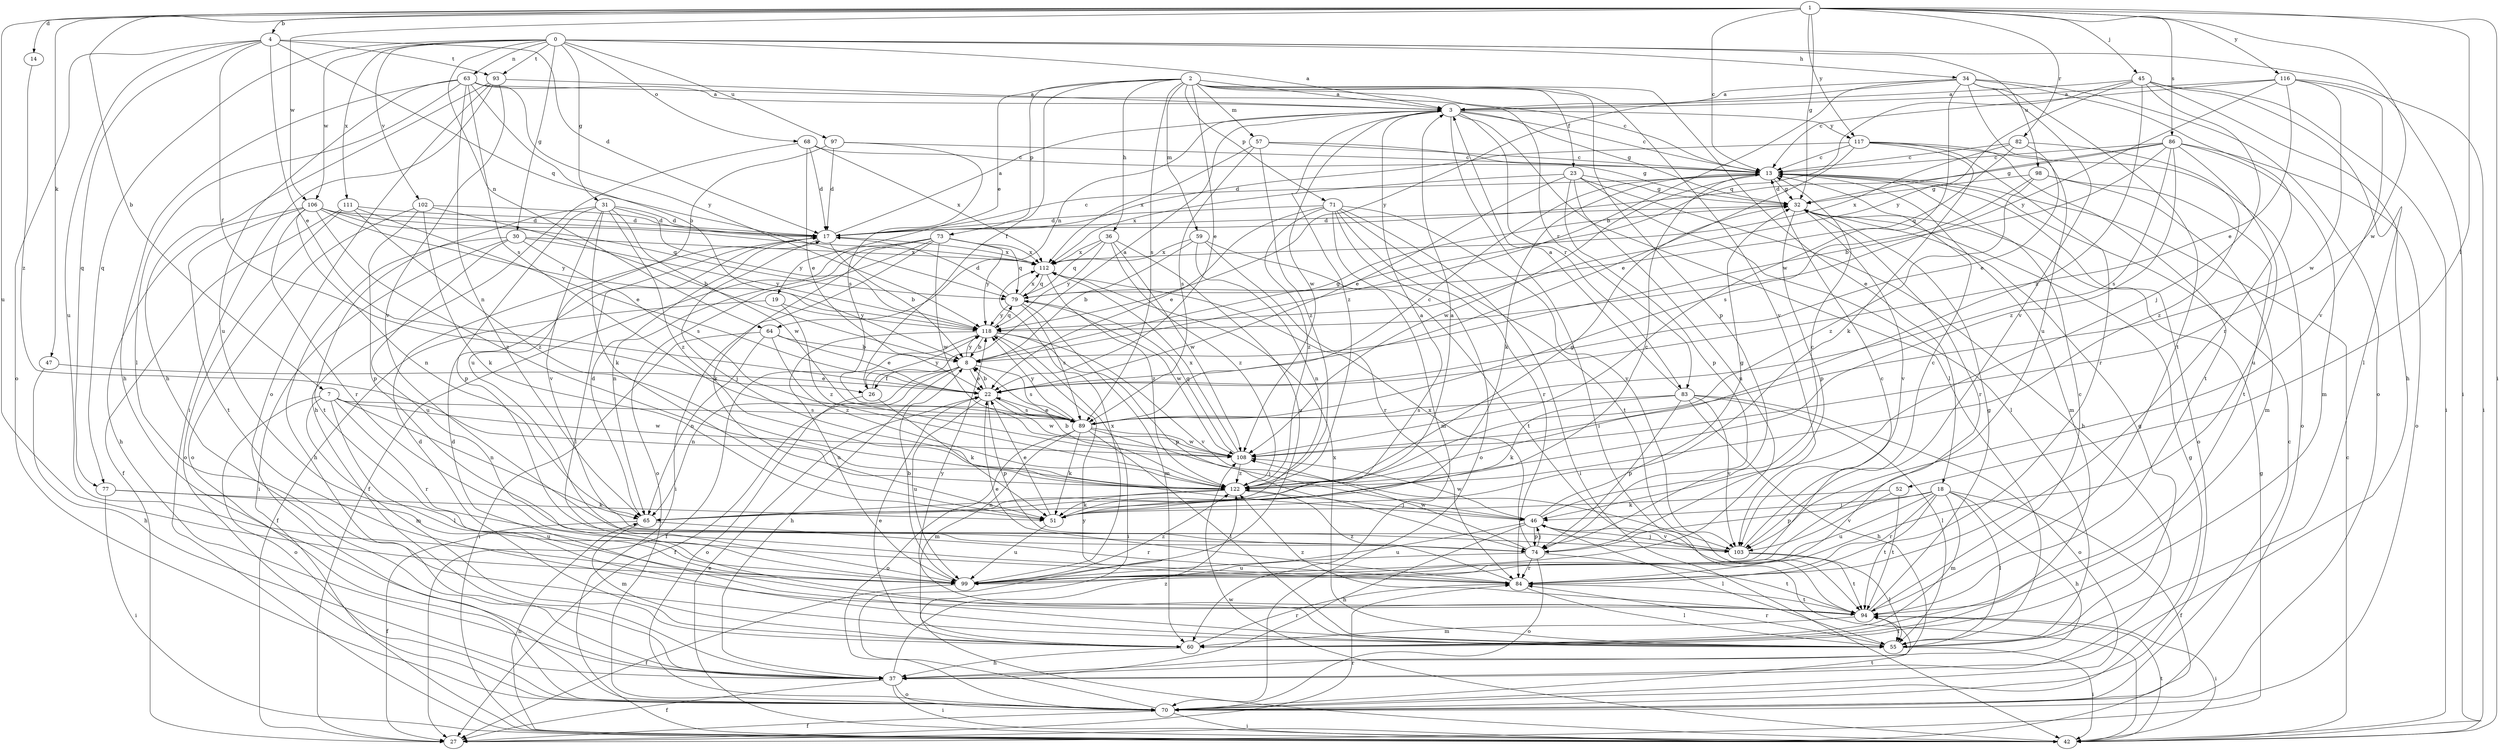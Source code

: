 strict digraph  {
0;
1;
2;
3;
4;
7;
8;
13;
14;
17;
18;
19;
22;
23;
26;
27;
30;
31;
32;
34;
36;
37;
42;
45;
46;
47;
51;
52;
55;
57;
59;
60;
63;
64;
65;
68;
70;
71;
73;
74;
77;
79;
82;
83;
84;
86;
89;
93;
94;
97;
98;
99;
102;
103;
106;
108;
111;
112;
116;
117;
118;
122;
0 -> 3  [label=a];
0 -> 30  [label=g];
0 -> 31  [label=g];
0 -> 34  [label=h];
0 -> 42  [label=i];
0 -> 63  [label=n];
0 -> 64  [label=n];
0 -> 68  [label=o];
0 -> 77  [label=q];
0 -> 93  [label=t];
0 -> 97  [label=u];
0 -> 98  [label=u];
0 -> 102  [label=v];
0 -> 106  [label=w];
0 -> 111  [label=x];
1 -> 4  [label=b];
1 -> 7  [label=b];
1 -> 13  [label=c];
1 -> 14  [label=d];
1 -> 32  [label=g];
1 -> 42  [label=i];
1 -> 45  [label=j];
1 -> 47  [label=k];
1 -> 52  [label=l];
1 -> 82  [label=r];
1 -> 86  [label=s];
1 -> 99  [label=u];
1 -> 106  [label=w];
1 -> 108  [label=w];
1 -> 116  [label=y];
1 -> 117  [label=y];
2 -> 3  [label=a];
2 -> 18  [label=e];
2 -> 19  [label=e];
2 -> 22  [label=e];
2 -> 23  [label=f];
2 -> 26  [label=f];
2 -> 36  [label=h];
2 -> 57  [label=m];
2 -> 59  [label=m];
2 -> 71  [label=p];
2 -> 73  [label=p];
2 -> 74  [label=p];
2 -> 83  [label=r];
2 -> 89  [label=s];
2 -> 103  [label=v];
3 -> 13  [label=c];
3 -> 32  [label=g];
3 -> 42  [label=i];
3 -> 55  [label=l];
3 -> 64  [label=n];
3 -> 83  [label=r];
3 -> 108  [label=w];
3 -> 117  [label=y];
3 -> 122  [label=z];
4 -> 17  [label=d];
4 -> 22  [label=e];
4 -> 26  [label=f];
4 -> 70  [label=o];
4 -> 77  [label=q];
4 -> 79  [label=q];
4 -> 93  [label=t];
4 -> 99  [label=u];
7 -> 55  [label=l];
7 -> 60  [label=m];
7 -> 65  [label=n];
7 -> 70  [label=o];
7 -> 84  [label=r];
7 -> 89  [label=s];
7 -> 108  [label=w];
8 -> 22  [label=e];
8 -> 26  [label=f];
8 -> 27  [label=f];
8 -> 32  [label=g];
8 -> 37  [label=h];
8 -> 65  [label=n];
8 -> 89  [label=s];
8 -> 118  [label=y];
13 -> 32  [label=g];
13 -> 51  [label=k];
13 -> 60  [label=m];
13 -> 70  [label=o];
13 -> 108  [label=w];
14 -> 122  [label=z];
17 -> 3  [label=a];
17 -> 8  [label=b];
17 -> 13  [label=c];
17 -> 46  [label=j];
17 -> 55  [label=l];
17 -> 112  [label=x];
18 -> 27  [label=f];
18 -> 37  [label=h];
18 -> 46  [label=j];
18 -> 55  [label=l];
18 -> 60  [label=m];
18 -> 74  [label=p];
18 -> 84  [label=r];
18 -> 94  [label=t];
18 -> 99  [label=u];
19 -> 27  [label=f];
19 -> 118  [label=y];
19 -> 122  [label=z];
22 -> 8  [label=b];
22 -> 74  [label=p];
22 -> 89  [label=s];
22 -> 99  [label=u];
22 -> 108  [label=w];
23 -> 22  [label=e];
23 -> 32  [label=g];
23 -> 37  [label=h];
23 -> 55  [label=l];
23 -> 74  [label=p];
23 -> 99  [label=u];
23 -> 112  [label=x];
26 -> 3  [label=a];
26 -> 51  [label=k];
26 -> 70  [label=o];
26 -> 118  [label=y];
27 -> 32  [label=g];
27 -> 84  [label=r];
30 -> 37  [label=h];
30 -> 42  [label=i];
30 -> 89  [label=s];
30 -> 99  [label=u];
30 -> 112  [label=x];
30 -> 118  [label=y];
31 -> 17  [label=d];
31 -> 51  [label=k];
31 -> 74  [label=p];
31 -> 94  [label=t];
31 -> 103  [label=v];
31 -> 108  [label=w];
31 -> 118  [label=y];
31 -> 122  [label=z];
32 -> 17  [label=d];
32 -> 74  [label=p];
32 -> 84  [label=r];
32 -> 103  [label=v];
34 -> 3  [label=a];
34 -> 8  [label=b];
34 -> 70  [label=o];
34 -> 84  [label=r];
34 -> 94  [label=t];
34 -> 99  [label=u];
34 -> 103  [label=v];
34 -> 108  [label=w];
34 -> 118  [label=y];
36 -> 79  [label=q];
36 -> 99  [label=u];
36 -> 108  [label=w];
36 -> 112  [label=x];
36 -> 118  [label=y];
36 -> 122  [label=z];
37 -> 27  [label=f];
37 -> 42  [label=i];
37 -> 70  [label=o];
37 -> 122  [label=z];
42 -> 13  [label=c];
42 -> 22  [label=e];
42 -> 65  [label=n];
42 -> 94  [label=t];
42 -> 108  [label=w];
45 -> 3  [label=a];
45 -> 37  [label=h];
45 -> 42  [label=i];
45 -> 46  [label=j];
45 -> 55  [label=l];
45 -> 79  [label=q];
45 -> 118  [label=y];
45 -> 122  [label=z];
46 -> 13  [label=c];
46 -> 32  [label=g];
46 -> 37  [label=h];
46 -> 55  [label=l];
46 -> 74  [label=p];
46 -> 99  [label=u];
46 -> 103  [label=v];
46 -> 108  [label=w];
47 -> 22  [label=e];
47 -> 37  [label=h];
51 -> 3  [label=a];
51 -> 22  [label=e];
51 -> 99  [label=u];
52 -> 51  [label=k];
52 -> 94  [label=t];
52 -> 103  [label=v];
55 -> 17  [label=d];
55 -> 32  [label=g];
55 -> 42  [label=i];
55 -> 84  [label=r];
55 -> 112  [label=x];
57 -> 13  [label=c];
57 -> 32  [label=g];
57 -> 89  [label=s];
57 -> 112  [label=x];
57 -> 122  [label=z];
59 -> 8  [label=b];
59 -> 65  [label=n];
59 -> 84  [label=r];
59 -> 94  [label=t];
59 -> 112  [label=x];
60 -> 17  [label=d];
60 -> 22  [label=e];
60 -> 37  [label=h];
60 -> 84  [label=r];
63 -> 3  [label=a];
63 -> 8  [label=b];
63 -> 13  [label=c];
63 -> 37  [label=h];
63 -> 55  [label=l];
63 -> 65  [label=n];
63 -> 89  [label=s];
63 -> 99  [label=u];
63 -> 118  [label=y];
64 -> 8  [label=b];
64 -> 22  [label=e];
64 -> 42  [label=i];
64 -> 65  [label=n];
64 -> 122  [label=z];
65 -> 3  [label=a];
65 -> 13  [label=c];
65 -> 17  [label=d];
65 -> 27  [label=f];
65 -> 60  [label=m];
65 -> 84  [label=r];
68 -> 13  [label=c];
68 -> 17  [label=d];
68 -> 22  [label=e];
68 -> 37  [label=h];
68 -> 112  [label=x];
70 -> 13  [label=c];
70 -> 27  [label=f];
70 -> 32  [label=g];
70 -> 42  [label=i];
70 -> 94  [label=t];
70 -> 118  [label=y];
71 -> 17  [label=d];
71 -> 22  [label=e];
71 -> 42  [label=i];
71 -> 60  [label=m];
71 -> 70  [label=o];
71 -> 84  [label=r];
71 -> 94  [label=t];
71 -> 103  [label=v];
71 -> 122  [label=z];
73 -> 27  [label=f];
73 -> 42  [label=i];
73 -> 51  [label=k];
73 -> 65  [label=n];
73 -> 70  [label=o];
73 -> 79  [label=q];
73 -> 108  [label=w];
73 -> 112  [label=x];
73 -> 118  [label=y];
74 -> 46  [label=j];
74 -> 70  [label=o];
74 -> 84  [label=r];
74 -> 94  [label=t];
74 -> 99  [label=u];
74 -> 108  [label=w];
74 -> 112  [label=x];
77 -> 42  [label=i];
77 -> 51  [label=k];
77 -> 99  [label=u];
79 -> 17  [label=d];
79 -> 60  [label=m];
79 -> 89  [label=s];
79 -> 108  [label=w];
79 -> 112  [label=x];
79 -> 118  [label=y];
82 -> 13  [label=c];
82 -> 22  [label=e];
82 -> 79  [label=q];
82 -> 112  [label=x];
82 -> 122  [label=z];
83 -> 3  [label=a];
83 -> 37  [label=h];
83 -> 51  [label=k];
83 -> 55  [label=l];
83 -> 70  [label=o];
83 -> 74  [label=p];
83 -> 89  [label=s];
83 -> 103  [label=v];
84 -> 22  [label=e];
84 -> 55  [label=l];
84 -> 94  [label=t];
84 -> 122  [label=z];
86 -> 8  [label=b];
86 -> 13  [label=c];
86 -> 17  [label=d];
86 -> 32  [label=g];
86 -> 60  [label=m];
86 -> 70  [label=o];
86 -> 89  [label=s];
86 -> 99  [label=u];
86 -> 122  [label=z];
89 -> 13  [label=c];
89 -> 22  [label=e];
89 -> 46  [label=j];
89 -> 51  [label=k];
89 -> 55  [label=l];
89 -> 60  [label=m];
89 -> 70  [label=o];
89 -> 108  [label=w];
89 -> 118  [label=y];
93 -> 3  [label=a];
93 -> 37  [label=h];
93 -> 42  [label=i];
93 -> 70  [label=o];
93 -> 103  [label=v];
94 -> 13  [label=c];
94 -> 32  [label=g];
94 -> 42  [label=i];
94 -> 55  [label=l];
94 -> 60  [label=m];
94 -> 118  [label=y];
94 -> 122  [label=z];
97 -> 13  [label=c];
97 -> 17  [label=d];
97 -> 89  [label=s];
97 -> 99  [label=u];
98 -> 32  [label=g];
98 -> 60  [label=m];
98 -> 89  [label=s];
98 -> 94  [label=t];
98 -> 122  [label=z];
99 -> 8  [label=b];
99 -> 13  [label=c];
99 -> 27  [label=f];
99 -> 112  [label=x];
99 -> 122  [label=z];
102 -> 8  [label=b];
102 -> 17  [label=d];
102 -> 51  [label=k];
102 -> 70  [label=o];
102 -> 74  [label=p];
103 -> 13  [label=c];
103 -> 46  [label=j];
103 -> 55  [label=l];
103 -> 94  [label=t];
106 -> 17  [label=d];
106 -> 37  [label=h];
106 -> 65  [label=n];
106 -> 79  [label=q];
106 -> 84  [label=r];
106 -> 94  [label=t];
106 -> 112  [label=x];
106 -> 118  [label=y];
106 -> 122  [label=z];
108 -> 79  [label=q];
108 -> 112  [label=x];
108 -> 122  [label=z];
111 -> 17  [label=d];
111 -> 22  [label=e];
111 -> 27  [label=f];
111 -> 70  [label=o];
111 -> 122  [label=z];
112 -> 79  [label=q];
112 -> 122  [label=z];
116 -> 3  [label=a];
116 -> 13  [label=c];
116 -> 22  [label=e];
116 -> 42  [label=i];
116 -> 103  [label=v];
116 -> 108  [label=w];
116 -> 118  [label=y];
117 -> 13  [label=c];
117 -> 17  [label=d];
117 -> 22  [label=e];
117 -> 51  [label=k];
117 -> 70  [label=o];
117 -> 84  [label=r];
117 -> 94  [label=t];
118 -> 8  [label=b];
118 -> 27  [label=f];
118 -> 42  [label=i];
118 -> 74  [label=p];
118 -> 79  [label=q];
118 -> 99  [label=u];
118 -> 103  [label=v];
122 -> 8  [label=b];
122 -> 32  [label=g];
122 -> 46  [label=j];
122 -> 51  [label=k];
122 -> 65  [label=n];
}
